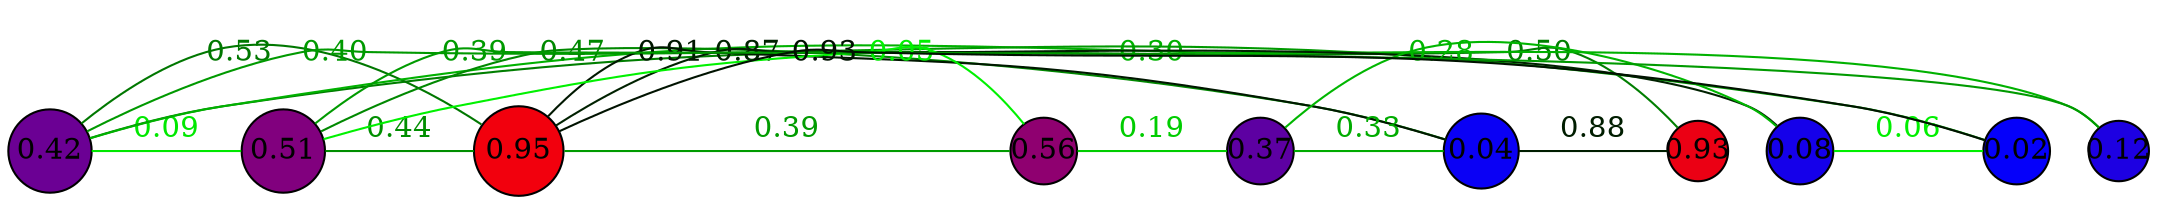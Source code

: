 graph G {
    splines=true;
    overlap=false;
    sep="1.0";
    edge [minlen=2, constraint=false];
    0 [label="0.42", style=filled, fillcolor="#6b0094", width=0.55, height=0.55, fixedsize=true, shape=circle];
    1 [label="0.04", style=filled, fillcolor="#0a00f5", width=0.50, height=0.50, fixedsize=true, shape=circle];
    2 [label="0.08", style=filled, fillcolor="#1500ea", width=0.45, height=0.45, fixedsize=true, shape=circle];
    3 [label="0.51", style=filled, fillcolor="#81007e", width=0.55, height=0.55, fixedsize=true, shape=circle];
    4 [label="0.93", style=filled, fillcolor="#eb0014", width=0.40, height=0.40, fixedsize=true, shape=circle];
    5 [label="0.95", style=filled, fillcolor="#f2000d", width=0.60, height=0.60, fixedsize=true, shape=circle];
    6 [label="0.56", style=filled, fillcolor="#8f0070", width=0.45, height=0.45, fixedsize=true, shape=circle];
    7 [label="0.12", style=filled, fillcolor="#1d00e2", width=0.40, height=0.40, fixedsize=true, shape=circle];
    8 [label="0.02", style=filled, fillcolor="#0500fa", width=0.45, height=0.45, fixedsize=true, shape=circle];
    9 [label="0.37", style=filled, fillcolor="#5d00a2", width=0.45, height=0.45, fixedsize=true, shape=circle];
    0 -- 3 [weight=0.09, color="#00e800", fontcolor="#00e800", label="0.09"];
    0 -- 4 [weight=0.50, color="#007e00", fontcolor="#007e00", label="0.50"];
    0 -- 5 [weight=0.53, color="#007700", fontcolor="#007700", label="0.53"];
    0 -- 7 [weight=0.30, color="#00b100", fontcolor="#00b100", label="0.30"];
    0 -- 8 [weight=0.40, color="#009900", fontcolor="#009900", label="0.40"];
    1 -- 3 [weight=0.47, color="#008800", fontcolor="#008800", label="0.47"];
    1 -- 4 [weight=0.88, color="#001d00", fontcolor="#001d00", label="0.88"];
    1 -- 5 [weight=0.91, color="#001700", fontcolor="#001700", label="0.91"];
    1 -- 9 [weight=0.33, color="#00ab00", fontcolor="#00ab00", label="0.33"];
    2 -- 5 [weight=0.87, color="#002100", fontcolor="#002100", label="0.87"];
    2 -- 8 [weight=0.06, color="#00ef00", fontcolor="#00ef00", label="0.06"];
    2 -- 9 [weight=0.28, color="#00b600", fontcolor="#00b600", label="0.28"];
    3 -- 5 [weight=0.44, color="#008e00", fontcolor="#008e00", label="0.44"];
    3 -- 6 [weight=0.05, color="#00f100", fontcolor="#00f100", label="0.05"];
    3 -- 7 [weight=0.39, color="#009a00", fontcolor="#009a00", label="0.39"];
    5 -- 6 [weight=0.39, color="#009b00", fontcolor="#009b00", label="0.39"];
    5 -- 8 [weight=0.93, color="#001200", fontcolor="#001200", label="0.93"];
    6 -- 9 [weight=0.19, color="#00cd00", fontcolor="#00cd00", label="0.19"];
}
